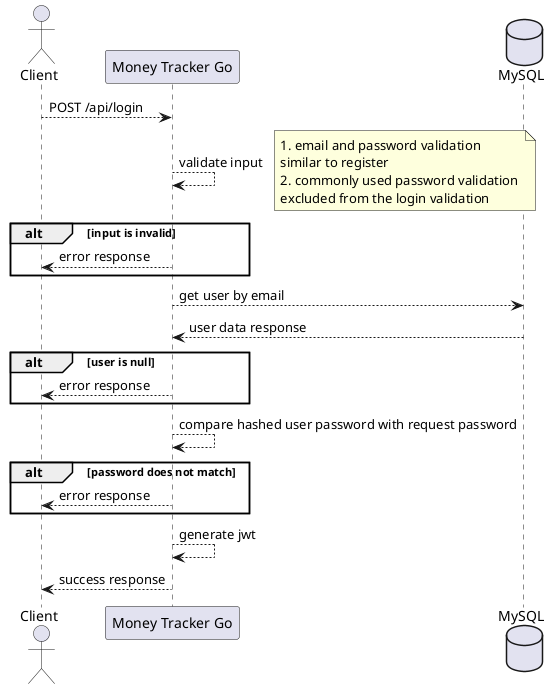 @startuml Login Sequence

actor "Client" as client
participant "Money Tracker Go" as server
database "MySQL" as db

client --> server : POST /api/login
server --> server : validate input
note right
  1. email and password validation 
  similar to register
  2. commonly used password validation 
  excluded from the login validation
end note
alt input is invalid
  server --> client : error response
end
server --> db : get user by email
db --> server : user data response
alt user is null
  server --> client : error response
end
server --> server : compare hashed user password with request password
alt password does not match
  server --> client : error response
end
server --> server : generate jwt
server --> client : success response

@enduml